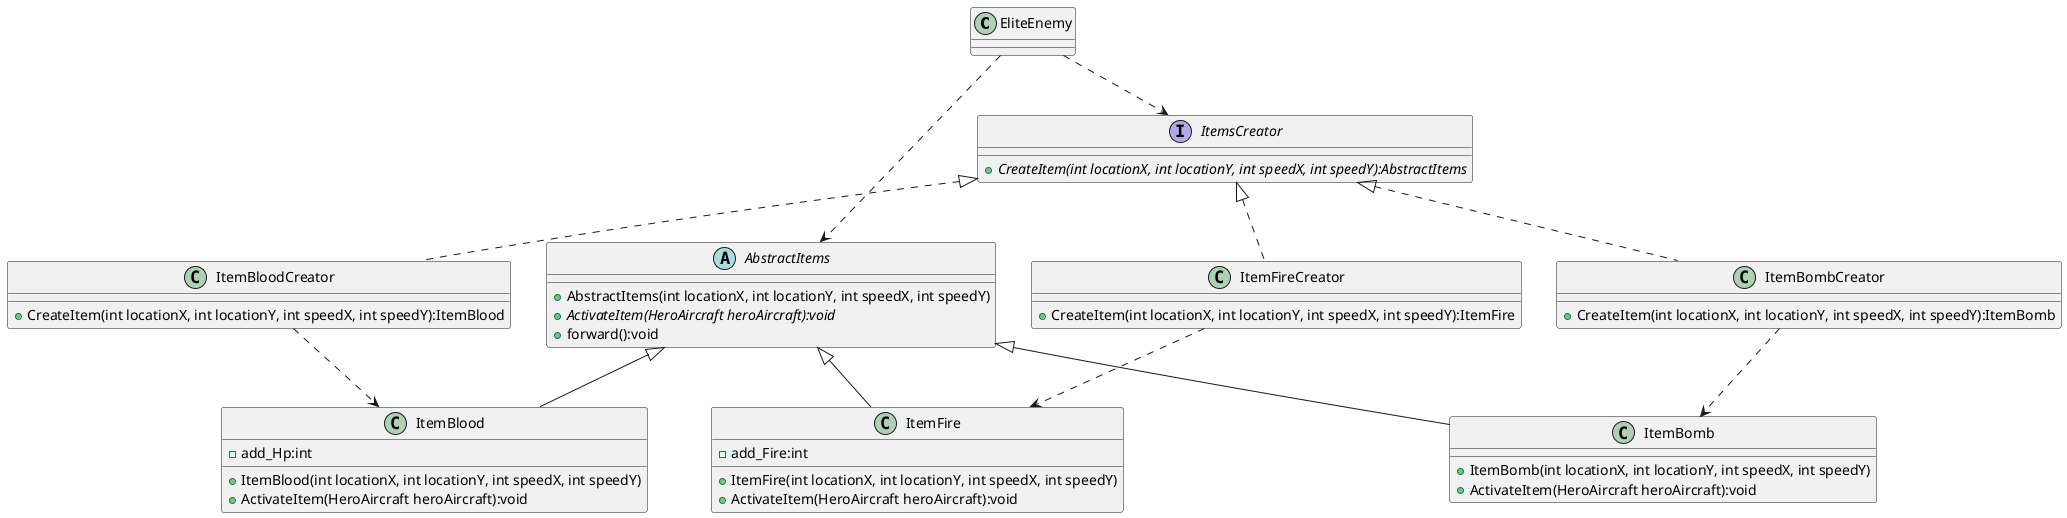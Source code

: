 @startuml

class EliteEnemy{}

abstract class AbstractItems{
    + AbstractItems(int locationX, int locationY, int speedX, int speedY)
    + {abstract}ActivateItem(HeroAircraft heroAircraft):void
    + forward():void
}

interface ItemsCreator{
    + {abstract}CreateItem(int locationX, int locationY, int speedX, int speedY):AbstractItems
}

EliteEnemy ..> ItemsCreator
EliteEnemy ..> AbstractItems

AbstractItems <|-- ItemBlood
AbstractItems <|-- ItemFire
AbstractItems <|-- ItemBomb

ItemsCreator <|.. ItemBloodCreator
ItemsCreator <|.. ItemFireCreator
ItemsCreator <|.. ItemBombCreator

ItemBloodCreator ..> ItemBlood
ItemFireCreator ..> ItemFire
ItemBombCreator ..> ItemBomb

class ItemBlood{
    - add_Hp:int
    + ItemBlood(int locationX, int locationY, int speedX, int speedY)
    + ActivateItem(HeroAircraft heroAircraft):void
}

class ItemFire{
    - add_Fire:int
    + ItemFire(int locationX, int locationY, int speedX, int speedY)
    + ActivateItem(HeroAircraft heroAircraft):void
}

class ItemBomb{
    + ItemBomb(int locationX, int locationY, int speedX, int speedY)
    + ActivateItem(HeroAircraft heroAircraft):void
}

class ItemBloodCreator{
    + CreateItem(int locationX, int locationY, int speedX, int speedY):ItemBlood
}

class ItemFireCreator{
    + CreateItem(int locationX, int locationY, int speedX, int speedY):ItemFire
}

class ItemBombCreator{
    + CreateItem(int locationX, int locationY, int speedX, int speedY):ItemBomb
}

@enduml